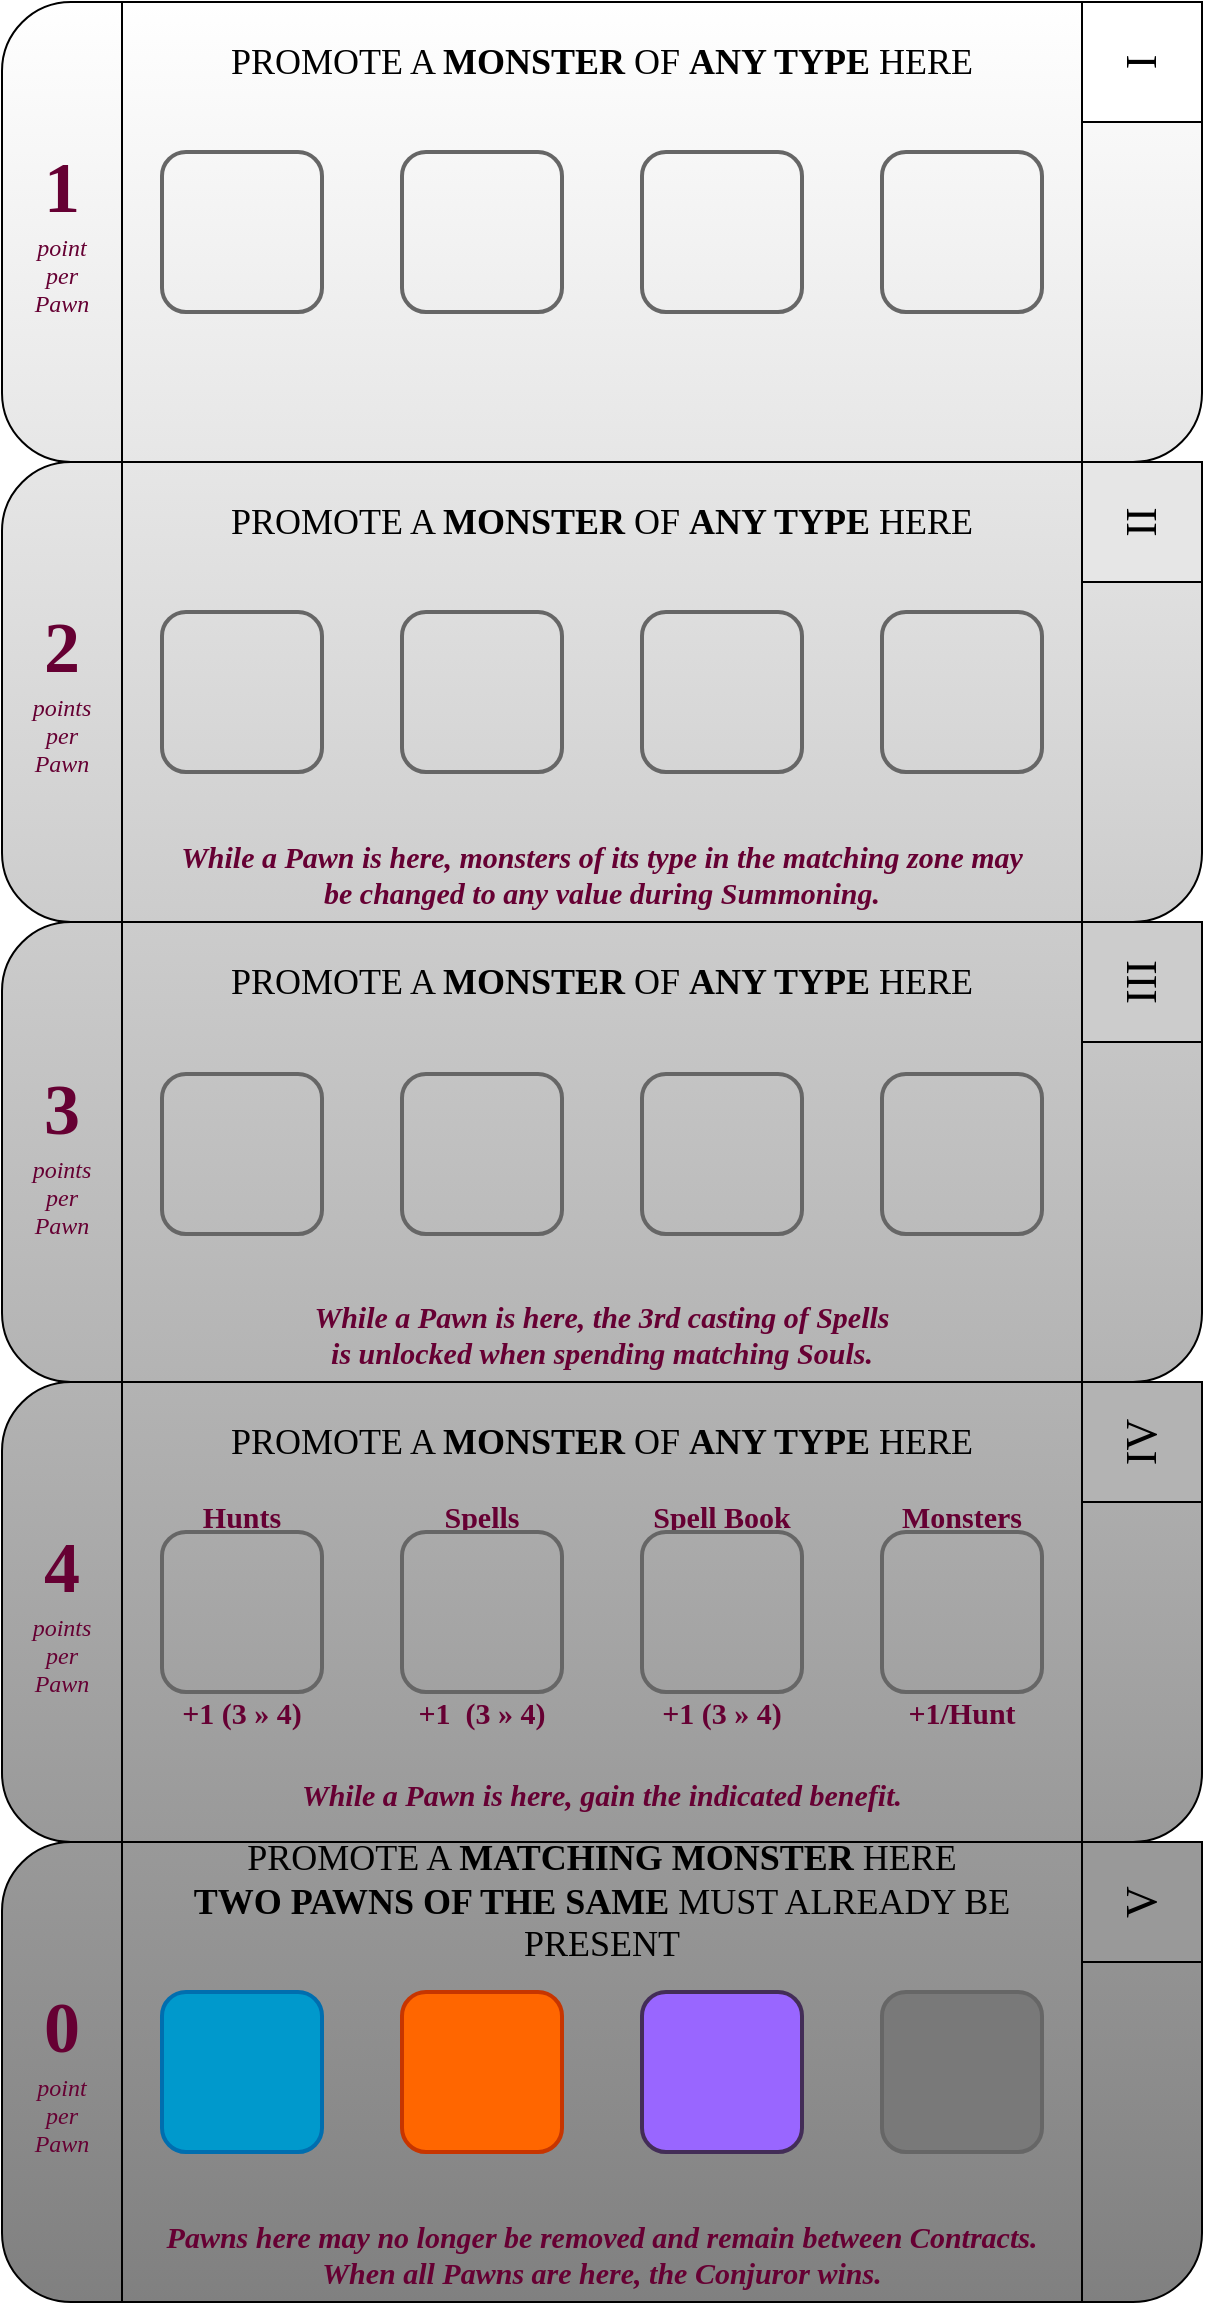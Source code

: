 <mxfile version="20.5.1" type="github">
  <diagram id="prtHgNgQTEPvFCAcTncT" name="Page-1">
    <mxGraphModel dx="688" dy="609" grid="1" gridSize="10" guides="1" tooltips="1" connect="1" arrows="1" fold="1" page="1" pageScale="1" pageWidth="827" pageHeight="1169" math="0" shadow="0">
      <root>
        <mxCell id="0" />
        <mxCell id="1" parent="0" />
        <mxCell id="g3FacJts447bwH2BUUsu-43" value="" style="shape=process;whiteSpace=wrap;html=1;backgroundOutline=1;rounded=1;gradientColor=#E6E6E6;fillColor=#FFFFFF;strokeColor=default;" parent="1" vertex="1">
          <mxGeometry x="80" y="9" width="600" height="230" as="geometry" />
        </mxCell>
        <mxCell id="g3FacJts447bwH2BUUsu-56" value="" style="shape=process;whiteSpace=wrap;html=1;backgroundOutline=1;rounded=1;gradientColor=#CCCCCC;fillColor=#E6E6E6;strokeColor=default;" parent="1" vertex="1">
          <mxGeometry x="80" y="239" width="600" height="230" as="geometry" />
        </mxCell>
        <mxCell id="g3FacJts447bwH2BUUsu-67" value="" style="shape=process;whiteSpace=wrap;html=1;backgroundOutline=1;rounded=1;fillColor=#CCCCCC;gradientColor=#B3B3B3;strokeColor=default;" parent="1" vertex="1">
          <mxGeometry x="80" y="469" width="600" height="230" as="geometry" />
        </mxCell>
        <mxCell id="g3FacJts447bwH2BUUsu-77" value="" style="shape=process;whiteSpace=wrap;html=1;backgroundOutline=1;fillColor=#B3B3B3;strokeColor=default;rounded=1;gradientColor=#999999;" parent="1" vertex="1">
          <mxGeometry x="80" y="699" width="600" height="230" as="geometry" />
        </mxCell>
        <mxCell id="g3FacJts447bwH2BUUsu-108" value="" style="shape=process;whiteSpace=wrap;html=1;backgroundOutline=1;rounded=1;fillColor=#999999;gradientColor=#808080;strokeColor=default;" parent="1" vertex="1">
          <mxGeometry x="80" y="929" width="600" height="230" as="geometry" />
        </mxCell>
        <mxCell id="xXZptcnk_brkqJqVmBfV-132" value="&lt;font style=&quot;font-size: 22px;&quot;&gt;I&lt;/font&gt;" style="whiteSpace=wrap;html=1;aspect=fixed;labelBackgroundColor=none;labelBorderColor=none;fontSize=22;fontColor=#000000;fillColor=#FFFFFF;gradientColor=none;verticalAlign=middle;horizontal=0;fontFamily=Luxurious Roman;fontSource=https%3A%2F%2Ffonts.googleapis.com%2Fcss%3Ffamily%3DLuxurious%2BRoman;fontStyle=0" parent="1" vertex="1">
          <mxGeometry x="620" y="9" width="60" height="60" as="geometry" />
        </mxCell>
        <mxCell id="ZHAniX2luiYQjnmn3kyG-10" value="&lt;font style=&quot;font-size: 15px&quot;&gt;+&lt;font face=&quot;Luxurious Roman&quot; data-font-src=&quot;https://fonts.googleapis.com/css?family=Luxurious+Roman&quot;&gt;1&lt;/font&gt;&amp;nbsp; (3 » 4)&lt;/font&gt;" style="text;html=1;strokeColor=none;fillColor=none;align=center;verticalAlign=middle;whiteSpace=wrap;rounded=0;fontSize=15;spacingLeft=6;spacingRight=6;fontFamily=Gentium Book Basic;fontSource=https%3A%2F%2Ffonts.googleapis.com%2Fcss%3Ffamily%3DGentium%2BBook%2BBasic;fontStyle=1;fontColor=#660033;" parent="1" vertex="1">
          <mxGeometry x="275" y="854" width="90" height="20" as="geometry" />
        </mxCell>
        <mxCell id="ZHAniX2luiYQjnmn3kyG-14" value="&lt;font color=&quot;#660033&quot; style=&quot;font-size: 15px;&quot;&gt;While a Pawn is here, monsters of its type&amp;nbsp;&lt;/font&gt;&lt;span style=&quot;color: rgb(102, 0, 51);&quot;&gt;in the matching zone&amp;nbsp;&lt;/span&gt;&lt;font color=&quot;#660033&quot; style=&quot;font-size: 15px;&quot;&gt;may be&amp;nbsp;changed to any value during Summoning.&lt;/font&gt;" style="text;html=1;strokeColor=none;fillColor=none;align=center;verticalAlign=middle;whiteSpace=wrap;rounded=0;fontSize=15;spacingLeft=3;spacingRight=3;fontFamily=Georgia;fontStyle=3;" parent="1" vertex="1">
          <mxGeometry x="140" y="430" width="480" height="30" as="geometry" />
        </mxCell>
        <mxCell id="ZHAniX2luiYQjnmn3kyG-29" value="&lt;font color=&quot;#660033&quot;&gt;While a Pawn is here, gain the indicated benefit.&lt;/font&gt;" style="text;html=1;strokeColor=none;fillColor=none;align=center;verticalAlign=middle;whiteSpace=wrap;rounded=0;fontSize=15;spacingLeft=3;spacingRight=3;fontFamily=Georgia;fontStyle=3" parent="1" vertex="1">
          <mxGeometry x="140" y="890" width="480" height="30" as="geometry" />
        </mxCell>
        <mxCell id="oXEXAH-3kzme5YINiiaa-9" value="&lt;span&gt;&lt;font style=&quot;font-size: 36px&quot; face=&quot;Luxurious Roman&quot; data-font-src=&quot;https://fonts.googleapis.com/css?family=Luxurious+Roman&quot;&gt;&lt;b&gt;3&lt;/b&gt;&lt;/font&gt;&lt;br&gt;&lt;i&gt;points&lt;br&gt;per&lt;br&gt;Pawn&lt;/i&gt;&lt;br&gt;&lt;/span&gt;" style="text;html=1;strokeColor=none;fillColor=none;align=center;verticalAlign=middle;whiteSpace=wrap;rounded=0;fontSize=12;fontColor=#660033;labelBackgroundColor=none;fontFamily=Georgia;" parent="1" vertex="1">
          <mxGeometry x="80" y="470" width="60" height="230" as="geometry" />
        </mxCell>
        <mxCell id="oXEXAH-3kzme5YINiiaa-10" value="&lt;span&gt;&lt;font style=&quot;font-size: 36px&quot; face=&quot;Luxurious Roman&quot; data-font-src=&quot;https://fonts.googleapis.com/css?family=Luxurious+Roman&quot;&gt;&lt;b&gt;2&lt;/b&gt;&lt;/font&gt;&lt;br&gt;&lt;i&gt;points&lt;br&gt;per&lt;br&gt;Pawn&lt;/i&gt;&lt;br&gt;&lt;/span&gt;" style="text;html=1;strokeColor=none;fillColor=none;align=center;verticalAlign=middle;whiteSpace=wrap;rounded=0;fontSize=12;fontColor=#660033;labelBackgroundColor=none;fontFamily=Georgia;" parent="1" vertex="1">
          <mxGeometry x="80" y="239" width="60" height="230" as="geometry" />
        </mxCell>
        <mxCell id="oXEXAH-3kzme5YINiiaa-11" value="&lt;span&gt;&lt;span style=&quot;font-size: 36px&quot;&gt;&lt;b&gt;&lt;font face=&quot;Luxurious Roman&quot; data-font-src=&quot;https://fonts.googleapis.com/css?family=Luxurious+Roman&quot;&gt;4&lt;/font&gt;&lt;/b&gt;&lt;/span&gt;&lt;br&gt;&lt;i&gt;points&lt;br&gt;per&lt;br&gt;Pawn&lt;/i&gt;&lt;br&gt;&lt;/span&gt;" style="text;html=1;strokeColor=none;fillColor=none;align=center;verticalAlign=middle;whiteSpace=wrap;rounded=0;fontSize=12;fontColor=#660033;labelBackgroundColor=none;fontFamily=Georgia;" parent="1" vertex="1">
          <mxGeometry x="80" y="699" width="60" height="230" as="geometry" />
        </mxCell>
        <mxCell id="8KatNTizSnMYKGegr9bk-1" value="V" style="whiteSpace=wrap;html=1;aspect=fixed;labelBackgroundColor=none;labelBorderColor=none;fontSize=22;fontColor=#000000;fillColor=#999999;gradientColor=none;verticalAlign=middle;horizontal=0;fontFamily=Luxurious Roman;fontSource=https%3A%2F%2Ffonts.googleapis.com%2Fcss%3Ffamily%3DLuxurious%2BRoman;fontStyle=0" parent="1" vertex="1">
          <mxGeometry x="620" y="929" width="60" height="60" as="geometry" />
        </mxCell>
        <mxCell id="8KatNTizSnMYKGegr9bk-2" value="&lt;font style=&quot;font-size: 22px;&quot;&gt;II&lt;br style=&quot;font-size: 22px;&quot;&gt;&lt;/font&gt;" style="whiteSpace=wrap;html=1;aspect=fixed;labelBackgroundColor=none;labelBorderColor=none;fontSize=22;fontColor=#000000;fillColor=#E6E6E6;gradientColor=none;verticalAlign=middle;horizontal=0;fontFamily=Luxurious Roman;fontSource=https%3A%2F%2Ffonts.googleapis.com%2Fcss%3Ffamily%3DLuxurious%2BRoman;fontStyle=0" parent="1" vertex="1">
          <mxGeometry x="620" y="239" width="60" height="60" as="geometry" />
        </mxCell>
        <mxCell id="8KatNTizSnMYKGegr9bk-3" value="&lt;font style=&quot;font-size: 22px&quot;&gt;III&lt;br style=&quot;font-size: 22px&quot;&gt;&lt;/font&gt;" style="whiteSpace=wrap;html=1;aspect=fixed;labelBackgroundColor=none;labelBorderColor=none;fontSize=22;fontColor=#000000;fillColor=#CCCCCC;gradientColor=none;verticalAlign=middle;horizontal=0;fontFamily=Luxurious Roman;fontSource=https%3A%2F%2Ffonts.googleapis.com%2Fcss%3Ffamily%3DLuxurious%2BRoman;fontStyle=0" parent="1" vertex="1">
          <mxGeometry x="620" y="469" width="60" height="60" as="geometry" />
        </mxCell>
        <mxCell id="8KatNTizSnMYKGegr9bk-4" value="&lt;font style=&quot;font-size: 22px;&quot;&gt;&lt;font style=&quot;font-size: 22px;&quot;&gt;IV&lt;/font&gt;&lt;br style=&quot;font-size: 22px;&quot;&gt;&lt;/font&gt;" style="whiteSpace=wrap;html=1;aspect=fixed;labelBackgroundColor=none;labelBorderColor=none;fontSize=22;fontColor=#000000;fillColor=#B3B3B3;gradientColor=none;verticalAlign=middle;horizontal=0;fontFamily=Luxurious Roman;fontSource=https%3A%2F%2Ffonts.googleapis.com%2Fcss%3Ffamily%3DLuxurious%2BRoman;fontStyle=0" parent="1" vertex="1">
          <mxGeometry x="620" y="699" width="60" height="60" as="geometry" />
        </mxCell>
        <mxCell id="_O27XECYRmZ1K9vp6goM-3" value="&lt;span&gt;&lt;span style=&quot;font-size: 36px&quot;&gt;&lt;b&gt;&lt;font face=&quot;Luxurious Roman&quot; data-font-src=&quot;https://fonts.googleapis.com/css?family=Luxurious+Roman&quot;&gt;1&lt;/font&gt;&lt;/b&gt;&lt;/span&gt;&lt;br&gt;&lt;i&gt;point&lt;br&gt;per&lt;br&gt;Pawn&lt;/i&gt;&lt;br&gt;&lt;/span&gt;" style="text;html=1;strokeColor=none;fillColor=none;align=center;verticalAlign=middle;whiteSpace=wrap;rounded=0;fontSize=12;fontColor=#660033;labelBackgroundColor=none;fontFamily=Georgia;" parent="1" vertex="1">
          <mxGeometry x="80" y="9" width="60" height="230" as="geometry" />
        </mxCell>
        <mxCell id="_O27XECYRmZ1K9vp6goM-4" value="&lt;span style=&quot;font-size: 18px&quot;&gt;PROMOTE A &lt;b&gt;MONSTER&amp;nbsp;&lt;/b&gt;OF &lt;b style=&quot;font-size: 18px&quot;&gt;ANY TYPE&amp;nbsp;&lt;/b&gt;HERE&lt;br style=&quot;font-size: 18px&quot;&gt;&lt;/span&gt;" style="text;html=1;strokeColor=none;fillColor=none;align=center;verticalAlign=middle;whiteSpace=wrap;rounded=1;fontFamily=Gentium Book Basic;fontStyle=0;fontSize=18;fontSource=https%3A%2F%2Ffonts.googleapis.com%2Fcss%3Ffamily%3DGentium%2BBook%2BBasic;" parent="1" vertex="1">
          <mxGeometry x="140" y="24" width="480" height="30" as="geometry" />
        </mxCell>
        <mxCell id="_O27XECYRmZ1K9vp6goM-7" value="&lt;span style=&quot;font-size: 18px&quot;&gt;PROMOTE A &lt;b&gt;MATCHING&lt;/b&gt;&amp;nbsp;&lt;span style=&quot;font-size: 18px;&quot;&gt;&lt;b&gt;MONSTER&lt;/b&gt;&lt;/span&gt;&amp;nbsp;HERE&lt;br&gt;&lt;b&gt;TWO PAWNS&amp;nbsp;OF THE SAME&lt;/b&gt; MUST ALREADY BE PRESENT&lt;br style=&quot;font-size: 18px&quot;&gt;&lt;/span&gt;" style="text;html=1;strokeColor=none;fillColor=none;align=center;verticalAlign=middle;whiteSpace=wrap;rounded=1;fontFamily=Gentium Book Basic;fontStyle=0;fontSize=18;fontSource=https%3A%2F%2Ffonts.googleapis.com%2Fcss%3Ffamily%3DGentium%2BBook%2BBasic;" parent="1" vertex="1">
          <mxGeometry x="140" y="944" width="480" height="30" as="geometry" />
        </mxCell>
        <mxCell id="_O27XECYRmZ1K9vp6goM-14" value="&lt;font color=&quot;#660033&quot; style=&quot;font-size: 15px;&quot;&gt;While a Pawn is here, the 3rd casting of Spells&lt;br&gt;is unlocked when spending matching&amp;nbsp;Souls.&lt;/font&gt;" style="text;html=1;strokeColor=none;fillColor=none;align=center;verticalAlign=middle;whiteSpace=wrap;rounded=0;fontSize=15;spacingLeft=3;spacingRight=3;fontFamily=Georgia;fontStyle=3;" parent="1" vertex="1">
          <mxGeometry x="140" y="660" width="480" height="30" as="geometry" />
        </mxCell>
        <mxCell id="_O27XECYRmZ1K9vp6goM-15" value="&lt;span&gt;&lt;span style=&quot;font-size: 36px&quot;&gt;&lt;b&gt;&lt;font face=&quot;Luxurious Roman&quot; data-font-src=&quot;https://fonts.googleapis.com/css?family=Luxurious+Roman&quot;&gt;0&lt;/font&gt;&lt;/b&gt;&lt;/span&gt;&lt;br&gt;&lt;i&gt;point&lt;br&gt;per&lt;br&gt;Pawn&lt;/i&gt;&lt;br&gt;&lt;/span&gt;" style="text;html=1;strokeColor=none;fillColor=none;align=center;verticalAlign=middle;whiteSpace=wrap;rounded=0;fontSize=12;fontColor=#660033;labelBackgroundColor=none;fontFamily=Georgia;" parent="1" vertex="1">
          <mxGeometry x="80" y="929" width="60" height="230" as="geometry" />
        </mxCell>
        <mxCell id="_O27XECYRmZ1K9vp6goM-16" value="&lt;font color=&quot;#660033&quot;&gt;Pawns here may no longer be removed and remain between Contracts. When all Pawns are here, the Conjuror wins.&lt;/font&gt;" style="text;html=1;strokeColor=none;fillColor=none;align=center;verticalAlign=middle;whiteSpace=wrap;rounded=0;fontSize=15;spacingLeft=3;spacingRight=3;fontFamily=Georgia;fontStyle=3" parent="1" vertex="1">
          <mxGeometry x="140" y="1120" width="480" height="30" as="geometry" />
        </mxCell>
        <mxCell id="_O27XECYRmZ1K9vp6goM-23" value="&lt;font&gt;+&lt;font style=&quot;&quot; face=&quot;Luxurious Roman&quot; data-font-src=&quot;https://fonts.googleapis.com/css?family=Luxurious+Roman&quot;&gt;1&lt;/font&gt;&amp;nbsp;(3 » 4)&lt;/font&gt;" style="text;html=1;strokeColor=none;fillColor=none;align=center;verticalAlign=middle;whiteSpace=wrap;rounded=0;fontSize=15;spacingLeft=6;spacingRight=6;fontFamily=Gentium Book Basic;fontSource=https%3A%2F%2Ffonts.googleapis.com%2Fcss%3Ffamily%3DGentium%2BBook%2BBasic;fontStyle=1;fontColor=#660033;" parent="1" vertex="1">
          <mxGeometry x="395" y="854" width="90" height="20" as="geometry" />
        </mxCell>
        <mxCell id="_O27XECYRmZ1K9vp6goM-24" value="&lt;font&gt;Hunts&lt;/font&gt;" style="text;html=1;strokeColor=none;fillColor=none;align=center;verticalAlign=middle;whiteSpace=wrap;rounded=0;fontSize=15;spacingLeft=6;spacingRight=6;fontFamily=Gentium Book Basic;fontSource=https%3A%2F%2Ffonts.googleapis.com%2Fcss%3Ffamily%3DGentium%2BBook%2BBasic;fontStyle=1;fontColor=#660033;" parent="1" vertex="1">
          <mxGeometry x="155" y="758" width="90" height="16" as="geometry" />
        </mxCell>
        <mxCell id="_O27XECYRmZ1K9vp6goM-25" value="&lt;font&gt;&lt;font data-font-src=&quot;https://fonts.googleapis.com/css?family=Luxurious+Roman&quot;&gt;+&lt;/font&gt;&lt;font data-font-src=&quot;https://fonts.googleapis.com/css?family=Luxurious+Roman&quot; face=&quot;Luxurious Roman&quot;&gt;1/Hunt&lt;/font&gt;&lt;/font&gt;" style="text;html=1;strokeColor=none;fillColor=none;align=center;verticalAlign=middle;whiteSpace=wrap;rounded=0;fontSize=15;spacingLeft=6;spacingRight=6;fontFamily=Gentium Book Basic;fontSource=https%3A%2F%2Ffonts.googleapis.com%2Fcss%3Ffamily%3DGentium%2BBook%2BBasic;fontStyle=1;fontColor=#660033;" parent="1" vertex="1">
          <mxGeometry x="515" y="854" width="90" height="20" as="geometry" />
        </mxCell>
        <mxCell id="_O27XECYRmZ1K9vp6goM-27" value="&lt;font&gt;Spell Book&lt;/font&gt;" style="text;html=1;strokeColor=none;fillColor=none;align=center;verticalAlign=middle;whiteSpace=wrap;rounded=0;fontSize=15;spacingLeft=6;spacingRight=6;fontFamily=Gentium Book Basic;fontSource=https%3A%2F%2Ffonts.googleapis.com%2Fcss%3Ffamily%3DGentium%2BBook%2BBasic;fontStyle=1;fontColor=#660033;" parent="1" vertex="1">
          <mxGeometry x="395" y="758" width="90" height="16" as="geometry" />
        </mxCell>
        <mxCell id="_O27XECYRmZ1K9vp6goM-28" value="&lt;font&gt;Spells&lt;/font&gt;" style="text;html=1;strokeColor=none;fillColor=none;align=center;verticalAlign=middle;whiteSpace=wrap;rounded=0;fontSize=15;spacingLeft=6;spacingRight=6;fontFamily=Gentium Book Basic;fontSource=https%3A%2F%2Ffonts.googleapis.com%2Fcss%3Ffamily%3DGentium%2BBook%2BBasic;fontStyle=1;fontColor=#660033;" parent="1" vertex="1">
          <mxGeometry x="275" y="758" width="90" height="16" as="geometry" />
        </mxCell>
        <mxCell id="_O27XECYRmZ1K9vp6goM-30" value="Monsters" style="text;html=1;strokeColor=none;fillColor=none;align=center;verticalAlign=middle;whiteSpace=wrap;rounded=0;fontSize=15;spacingLeft=6;spacingRight=6;fontFamily=Gentium Book Basic;fontSource=https%3A%2F%2Ffonts.googleapis.com%2Fcss%3Ffamily%3DGentium%2BBook%2BBasic;fontStyle=1;fontColor=#660033;" parent="1" vertex="1">
          <mxGeometry x="515" y="758" width="90" height="16" as="geometry" />
        </mxCell>
        <mxCell id="_O27XECYRmZ1K9vp6goM-32" value="&lt;font&gt;+1 (3 » 4)&lt;/font&gt;" style="text;html=1;strokeColor=none;fillColor=none;align=center;verticalAlign=middle;whiteSpace=wrap;rounded=0;fontSize=15;spacingLeft=6;spacingRight=6;fontFamily=Gentium Book Basic;fontSource=https%3A%2F%2Ffonts.googleapis.com%2Fcss%3Ffamily%3DGentium%2BBook%2BBasic;fontStyle=1;fontColor=#660033;" parent="1" vertex="1">
          <mxGeometry x="155" y="854" width="90" height="20" as="geometry" />
        </mxCell>
        <mxCell id="4puakNMa-LfbzIZQXIiP-9" value="&lt;span style=&quot;font-size: 18px&quot;&gt;PROMOTE A &lt;b&gt;MONSTER&amp;nbsp;&lt;/b&gt;OF &lt;b style=&quot;font-size: 18px&quot;&gt;ANY TYPE&amp;nbsp;&lt;/b&gt;HERE&lt;br style=&quot;font-size: 18px&quot;&gt;&lt;/span&gt;" style="text;html=1;strokeColor=none;fillColor=none;align=center;verticalAlign=middle;whiteSpace=wrap;rounded=1;fontFamily=Gentium Book Basic;fontStyle=0;fontSize=18;fontSource=https%3A%2F%2Ffonts.googleapis.com%2Fcss%3Ffamily%3DGentium%2BBook%2BBasic;" vertex="1" parent="1">
          <mxGeometry x="140" y="254" width="480" height="30" as="geometry" />
        </mxCell>
        <mxCell id="4puakNMa-LfbzIZQXIiP-10" value="&lt;span style=&quot;font-size: 18px&quot;&gt;PROMOTE A &lt;b&gt;MONSTER&amp;nbsp;&lt;/b&gt;OF &lt;b style=&quot;font-size: 18px&quot;&gt;ANY TYPE&amp;nbsp;&lt;/b&gt;HERE&lt;br style=&quot;font-size: 18px&quot;&gt;&lt;/span&gt;" style="text;html=1;strokeColor=none;fillColor=none;align=center;verticalAlign=middle;whiteSpace=wrap;rounded=1;fontFamily=Gentium Book Basic;fontStyle=0;fontSize=18;fontSource=https%3A%2F%2Ffonts.googleapis.com%2Fcss%3Ffamily%3DGentium%2BBook%2BBasic;" vertex="1" parent="1">
          <mxGeometry x="140" y="484" width="480" height="30" as="geometry" />
        </mxCell>
        <mxCell id="4puakNMa-LfbzIZQXIiP-11" value="&lt;span style=&quot;font-size: 18px&quot;&gt;PROMOTE A &lt;b&gt;MONSTER&amp;nbsp;&lt;/b&gt;OF &lt;b style=&quot;font-size: 18px&quot;&gt;ANY TYPE&amp;nbsp;&lt;/b&gt;HERE&lt;br style=&quot;font-size: 18px&quot;&gt;&lt;/span&gt;" style="text;html=1;strokeColor=none;fillColor=none;align=center;verticalAlign=middle;whiteSpace=wrap;rounded=1;fontFamily=Gentium Book Basic;fontStyle=0;fontSize=18;fontSource=https%3A%2F%2Ffonts.googleapis.com%2Fcss%3Ffamily%3DGentium%2BBook%2BBasic;" vertex="1" parent="1">
          <mxGeometry x="140" y="714" width="480" height="30" as="geometry" />
        </mxCell>
        <mxCell id="4puakNMa-LfbzIZQXIiP-18" value="" style="rounded=1;whiteSpace=wrap;html=1;aspect=fixed;fillColor=none;strokeColor=#666666;rounded=1;strokeWidth=2;" vertex="1" parent="1">
          <mxGeometry x="400" y="545" width="80" height="80" as="geometry" />
        </mxCell>
        <mxCell id="4puakNMa-LfbzIZQXIiP-19" value="" style="rounded=1;whiteSpace=wrap;html=1;aspect=fixed;fillColor=none;strokeColor=#666666;rounded=1;strokeWidth=2;" vertex="1" parent="1">
          <mxGeometry x="520" y="545" width="80" height="80" as="geometry" />
        </mxCell>
        <mxCell id="4puakNMa-LfbzIZQXIiP-20" value="" style="rounded=1;whiteSpace=wrap;html=1;aspect=fixed;fillColor=none;strokeColor=#666666;rounded=1;strokeWidth=2;" vertex="1" parent="1">
          <mxGeometry x="280" y="545" width="80" height="80" as="geometry" />
        </mxCell>
        <mxCell id="4puakNMa-LfbzIZQXIiP-21" value="" style="rounded=1;whiteSpace=wrap;html=1;aspect=fixed;fillColor=none;strokeColor=#666666;rounded=1;fontColor=#0E8088;fontFamily=Gentium Book Basic;fontSize=14;fontSource=https%3A%2F%2Ffonts.googleapis.com%2Fcss%3Ffamily%3DGentium%2BBook%2BBasic;fontStyle=0;verticalAlign=middle;strokeWidth=2;" vertex="1" parent="1">
          <mxGeometry x="160" y="545" width="80" height="80" as="geometry" />
        </mxCell>
        <mxCell id="4puakNMa-LfbzIZQXIiP-26" value="" style="whiteSpace=wrap;html=1;aspect=fixed;strokeColor=#C73500;fillColor=#FF6600;rounded=1;strokeWidth=2;fontColor=#000000;" vertex="1" parent="1">
          <mxGeometry x="280" y="1004" width="80" height="80" as="geometry" />
        </mxCell>
        <mxCell id="4puakNMa-LfbzIZQXIiP-27" value="" style="whiteSpace=wrap;html=1;aspect=fixed;rounded=1;strokeColor=#666666;fillColor=#797979;strokeWidth=2;fontColor=#333333;" vertex="1" parent="1">
          <mxGeometry x="520" y="1004" width="80" height="80" as="geometry" />
        </mxCell>
        <mxCell id="4puakNMa-LfbzIZQXIiP-28" value="" style="whiteSpace=wrap;html=1;aspect=fixed;rounded=1;strokeColor=#432D57;fillColor=#9966FF;strokeWidth=2;fontColor=#ffffff;" vertex="1" parent="1">
          <mxGeometry x="400" y="1004" width="80" height="80" as="geometry" />
        </mxCell>
        <mxCell id="4puakNMa-LfbzIZQXIiP-29" value="" style="whiteSpace=wrap;html=1;aspect=fixed;rounded=1;strokeColor=#006EAF;fillColor=#0099CC;strokeWidth=2;fontColor=#ffffff;" vertex="1" parent="1">
          <mxGeometry x="160" y="1004" width="80" height="80" as="geometry" />
        </mxCell>
        <mxCell id="4puakNMa-LfbzIZQXIiP-39" value="" style="rounded=1;whiteSpace=wrap;html=1;aspect=fixed;fillColor=none;strokeColor=#666666;rounded=1;strokeWidth=2;" vertex="1" parent="1">
          <mxGeometry x="400" y="774" width="80" height="80" as="geometry" />
        </mxCell>
        <mxCell id="4puakNMa-LfbzIZQXIiP-40" value="" style="rounded=1;whiteSpace=wrap;html=1;aspect=fixed;fillColor=none;strokeColor=#666666;rounded=1;strokeWidth=2;" vertex="1" parent="1">
          <mxGeometry x="520" y="774" width="80" height="80" as="geometry" />
        </mxCell>
        <mxCell id="4puakNMa-LfbzIZQXIiP-41" value="" style="rounded=1;whiteSpace=wrap;html=1;aspect=fixed;fillColor=none;strokeColor=#666666;rounded=1;strokeWidth=2;" vertex="1" parent="1">
          <mxGeometry x="280" y="774" width="80" height="80" as="geometry" />
        </mxCell>
        <mxCell id="4puakNMa-LfbzIZQXIiP-42" value="" style="rounded=1;whiteSpace=wrap;html=1;aspect=fixed;fillColor=none;strokeColor=#666666;rounded=1;fontColor=#0E8088;fontFamily=Gentium Book Basic;fontSize=14;fontSource=https%3A%2F%2Ffonts.googleapis.com%2Fcss%3Ffamily%3DGentium%2BBook%2BBasic;fontStyle=0;verticalAlign=middle;strokeWidth=2;" vertex="1" parent="1">
          <mxGeometry x="160" y="774" width="80" height="80" as="geometry" />
        </mxCell>
        <mxCell id="4puakNMa-LfbzIZQXIiP-45" value="" style="rounded=1;whiteSpace=wrap;html=1;aspect=fixed;fillColor=none;strokeColor=#666666;rounded=1;strokeWidth=2;" vertex="1" parent="1">
          <mxGeometry x="400" y="314" width="80" height="80" as="geometry" />
        </mxCell>
        <mxCell id="4puakNMa-LfbzIZQXIiP-46" value="" style="rounded=1;whiteSpace=wrap;html=1;aspect=fixed;fillColor=none;strokeColor=#666666;rounded=1;strokeWidth=2;" vertex="1" parent="1">
          <mxGeometry x="520" y="314" width="80" height="80" as="geometry" />
        </mxCell>
        <mxCell id="4puakNMa-LfbzIZQXIiP-47" value="" style="rounded=1;whiteSpace=wrap;html=1;aspect=fixed;fillColor=none;strokeColor=#666666;rounded=1;strokeWidth=2;" vertex="1" parent="1">
          <mxGeometry x="280" y="314" width="80" height="80" as="geometry" />
        </mxCell>
        <mxCell id="4puakNMa-LfbzIZQXIiP-48" value="" style="rounded=1;whiteSpace=wrap;html=1;aspect=fixed;fillColor=none;strokeColor=#666666;rounded=1;fontColor=#0E8088;fontFamily=Gentium Book Basic;fontSize=14;fontSource=https%3A%2F%2Ffonts.googleapis.com%2Fcss%3Ffamily%3DGentium%2BBook%2BBasic;fontStyle=0;verticalAlign=middle;strokeWidth=2;" vertex="1" parent="1">
          <mxGeometry x="160" y="314" width="80" height="80" as="geometry" />
        </mxCell>
        <mxCell id="4puakNMa-LfbzIZQXIiP-49" value="" style="rounded=1;whiteSpace=wrap;html=1;aspect=fixed;fillColor=none;strokeColor=#666666;rounded=1;strokeWidth=2;" vertex="1" parent="1">
          <mxGeometry x="400" y="84" width="80" height="80" as="geometry" />
        </mxCell>
        <mxCell id="4puakNMa-LfbzIZQXIiP-50" value="" style="rounded=1;whiteSpace=wrap;html=1;aspect=fixed;fillColor=none;strokeColor=#666666;rounded=1;strokeWidth=2;" vertex="1" parent="1">
          <mxGeometry x="520" y="84" width="80" height="80" as="geometry" />
        </mxCell>
        <mxCell id="4puakNMa-LfbzIZQXIiP-51" value="" style="rounded=1;whiteSpace=wrap;html=1;aspect=fixed;fillColor=none;strokeColor=#666666;rounded=1;strokeWidth=2;" vertex="1" parent="1">
          <mxGeometry x="280" y="84" width="80" height="80" as="geometry" />
        </mxCell>
        <mxCell id="4puakNMa-LfbzIZQXIiP-52" value="" style="rounded=1;whiteSpace=wrap;html=1;aspect=fixed;fillColor=none;strokeColor=#666666;rounded=1;fontColor=#0E8088;fontFamily=Gentium Book Basic;fontSize=14;fontSource=https%3A%2F%2Ffonts.googleapis.com%2Fcss%3Ffamily%3DGentium%2BBook%2BBasic;fontStyle=0;verticalAlign=middle;strokeWidth=2;" vertex="1" parent="1">
          <mxGeometry x="160" y="84" width="80" height="80" as="geometry" />
        </mxCell>
      </root>
    </mxGraphModel>
  </diagram>
</mxfile>
